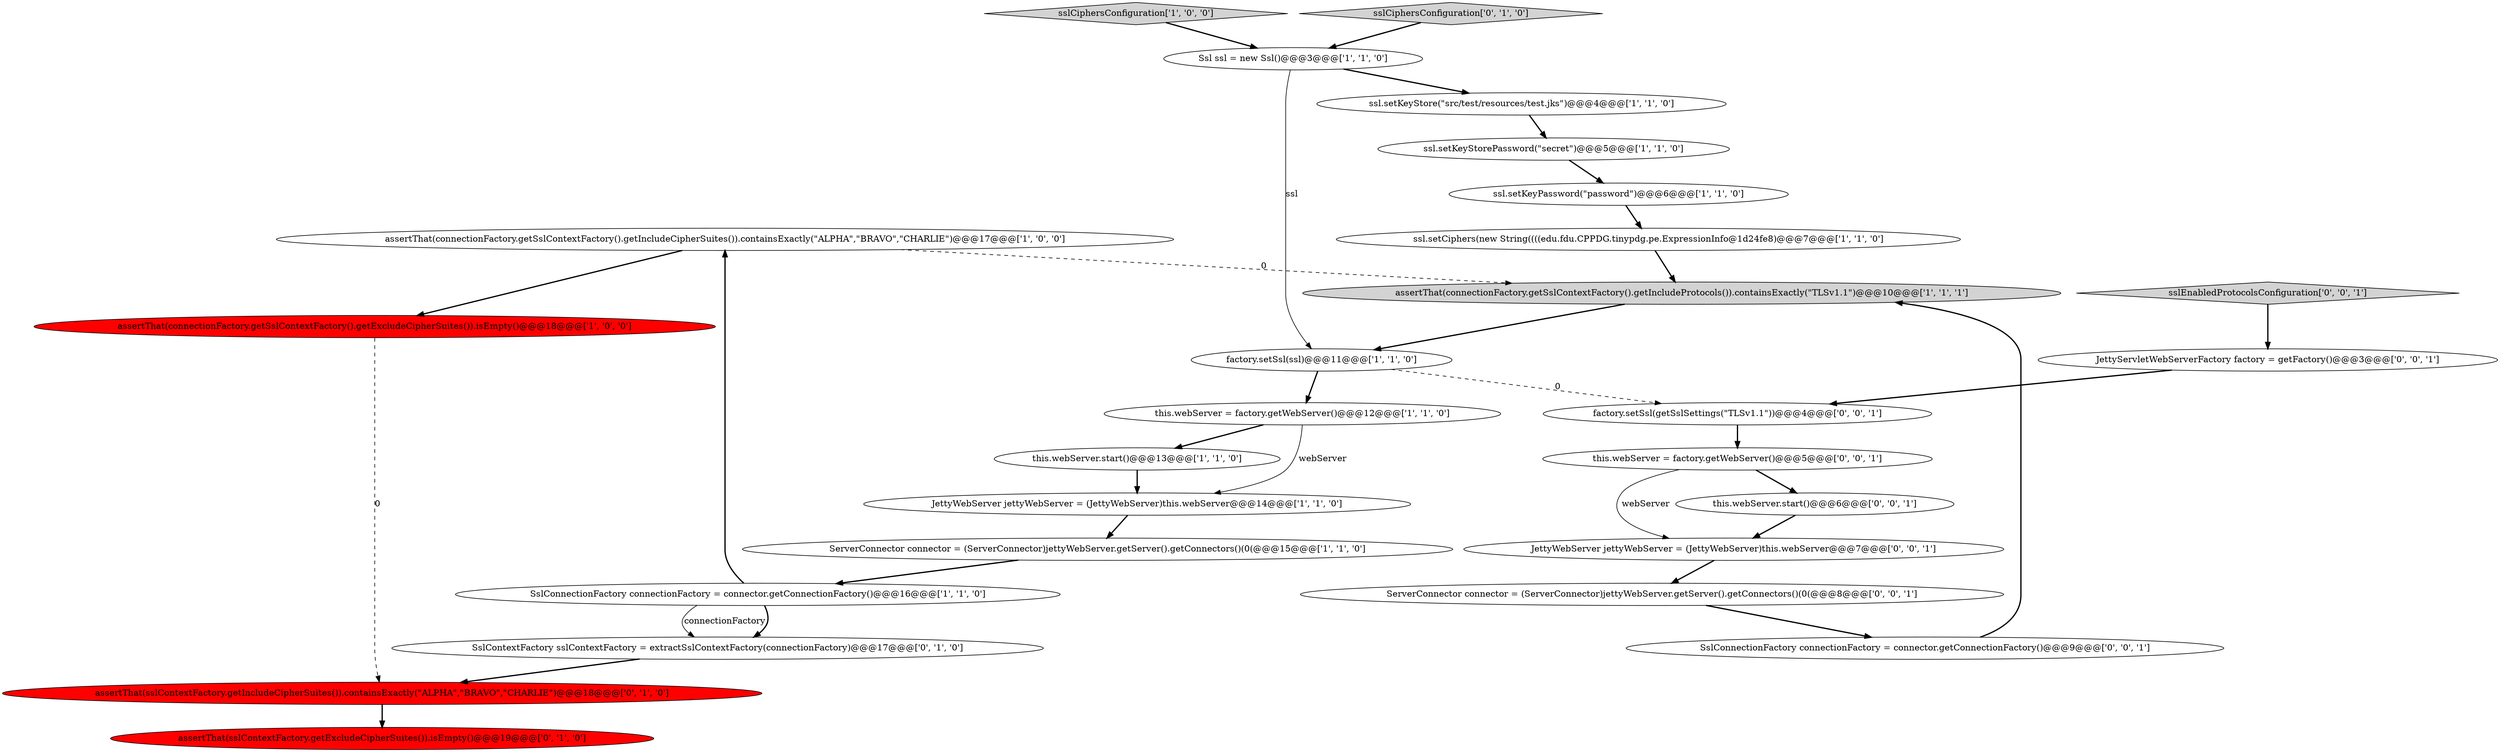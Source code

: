 digraph {
6 [style = filled, label = "assertThat(connectionFactory.getSslContextFactory().getIncludeCipherSuites()).containsExactly(\"ALPHA\",\"BRAVO\",\"CHARLIE\")@@@17@@@['1', '0', '0']", fillcolor = white, shape = ellipse image = "AAA0AAABBB1BBB"];
20 [style = filled, label = "ServerConnector connector = (ServerConnector)jettyWebServer.getServer().getConnectors()(0(@@@8@@@['0', '0', '1']", fillcolor = white, shape = ellipse image = "AAA0AAABBB3BBB"];
15 [style = filled, label = "assertThat(sslContextFactory.getIncludeCipherSuites()).containsExactly(\"ALPHA\",\"BRAVO\",\"CHARLIE\")@@@18@@@['0', '1', '0']", fillcolor = red, shape = ellipse image = "AAA1AAABBB2BBB"];
18 [style = filled, label = "SslContextFactory sslContextFactory = extractSslContextFactory(connectionFactory)@@@17@@@['0', '1', '0']", fillcolor = white, shape = ellipse image = "AAA0AAABBB2BBB"];
22 [style = filled, label = "JettyWebServer jettyWebServer = (JettyWebServer)this.webServer@@@7@@@['0', '0', '1']", fillcolor = white, shape = ellipse image = "AAA0AAABBB3BBB"];
10 [style = filled, label = "sslCiphersConfiguration['1', '0', '0']", fillcolor = lightgray, shape = diamond image = "AAA0AAABBB1BBB"];
24 [style = filled, label = "factory.setSsl(getSslSettings(\"TLSv1.1\"))@@@4@@@['0', '0', '1']", fillcolor = white, shape = ellipse image = "AAA0AAABBB3BBB"];
26 [style = filled, label = "this.webServer.start()@@@6@@@['0', '0', '1']", fillcolor = white, shape = ellipse image = "AAA0AAABBB3BBB"];
23 [style = filled, label = "sslEnabledProtocolsConfiguration['0', '0', '1']", fillcolor = lightgray, shape = diamond image = "AAA0AAABBB3BBB"];
3 [style = filled, label = "SslConnectionFactory connectionFactory = connector.getConnectionFactory()@@@16@@@['1', '1', '0']", fillcolor = white, shape = ellipse image = "AAA0AAABBB1BBB"];
14 [style = filled, label = "ssl.setCiphers(new String((((edu.fdu.CPPDG.tinypdg.pe.ExpressionInfo@1d24fe8)@@@7@@@['1', '1', '0']", fillcolor = white, shape = ellipse image = "AAA0AAABBB1BBB"];
25 [style = filled, label = "JettyServletWebServerFactory factory = getFactory()@@@3@@@['0', '0', '1']", fillcolor = white, shape = ellipse image = "AAA0AAABBB3BBB"];
16 [style = filled, label = "sslCiphersConfiguration['0', '1', '0']", fillcolor = lightgray, shape = diamond image = "AAA0AAABBB2BBB"];
12 [style = filled, label = "ssl.setKeyStorePassword(\"secret\")@@@5@@@['1', '1', '0']", fillcolor = white, shape = ellipse image = "AAA0AAABBB1BBB"];
9 [style = filled, label = "assertThat(connectionFactory.getSslContextFactory().getExcludeCipherSuites()).isEmpty()@@@18@@@['1', '0', '0']", fillcolor = red, shape = ellipse image = "AAA1AAABBB1BBB"];
21 [style = filled, label = "SslConnectionFactory connectionFactory = connector.getConnectionFactory()@@@9@@@['0', '0', '1']", fillcolor = white, shape = ellipse image = "AAA0AAABBB3BBB"];
4 [style = filled, label = "factory.setSsl(ssl)@@@11@@@['1', '1', '0']", fillcolor = white, shape = ellipse image = "AAA0AAABBB1BBB"];
5 [style = filled, label = "this.webServer.start()@@@13@@@['1', '1', '0']", fillcolor = white, shape = ellipse image = "AAA0AAABBB1BBB"];
0 [style = filled, label = "assertThat(connectionFactory.getSslContextFactory().getIncludeProtocols()).containsExactly(\"TLSv1.1\")@@@10@@@['1', '1', '1']", fillcolor = lightgray, shape = ellipse image = "AAA0AAABBB1BBB"];
11 [style = filled, label = "ssl.setKeyStore(\"src/test/resources/test.jks\")@@@4@@@['1', '1', '0']", fillcolor = white, shape = ellipse image = "AAA0AAABBB1BBB"];
13 [style = filled, label = "ssl.setKeyPassword(\"password\")@@@6@@@['1', '1', '0']", fillcolor = white, shape = ellipse image = "AAA0AAABBB1BBB"];
8 [style = filled, label = "ServerConnector connector = (ServerConnector)jettyWebServer.getServer().getConnectors()(0(@@@15@@@['1', '1', '0']", fillcolor = white, shape = ellipse image = "AAA0AAABBB1BBB"];
1 [style = filled, label = "JettyWebServer jettyWebServer = (JettyWebServer)this.webServer@@@14@@@['1', '1', '0']", fillcolor = white, shape = ellipse image = "AAA0AAABBB1BBB"];
19 [style = filled, label = "this.webServer = factory.getWebServer()@@@5@@@['0', '0', '1']", fillcolor = white, shape = ellipse image = "AAA0AAABBB3BBB"];
2 [style = filled, label = "this.webServer = factory.getWebServer()@@@12@@@['1', '1', '0']", fillcolor = white, shape = ellipse image = "AAA0AAABBB1BBB"];
7 [style = filled, label = "Ssl ssl = new Ssl()@@@3@@@['1', '1', '0']", fillcolor = white, shape = ellipse image = "AAA0AAABBB1BBB"];
17 [style = filled, label = "assertThat(sslContextFactory.getExcludeCipherSuites()).isEmpty()@@@19@@@['0', '1', '0']", fillcolor = red, shape = ellipse image = "AAA1AAABBB2BBB"];
23->25 [style = bold, label=""];
7->11 [style = bold, label=""];
1->8 [style = bold, label=""];
24->19 [style = bold, label=""];
21->0 [style = bold, label=""];
7->4 [style = solid, label="ssl"];
6->0 [style = dashed, label="0"];
8->3 [style = bold, label=""];
18->15 [style = bold, label=""];
16->7 [style = bold, label=""];
3->6 [style = bold, label=""];
2->1 [style = solid, label="webServer"];
11->12 [style = bold, label=""];
3->18 [style = solid, label="connectionFactory"];
4->2 [style = bold, label=""];
10->7 [style = bold, label=""];
26->22 [style = bold, label=""];
3->18 [style = bold, label=""];
20->21 [style = bold, label=""];
12->13 [style = bold, label=""];
5->1 [style = bold, label=""];
25->24 [style = bold, label=""];
15->17 [style = bold, label=""];
14->0 [style = bold, label=""];
22->20 [style = bold, label=""];
9->15 [style = dashed, label="0"];
0->4 [style = bold, label=""];
19->26 [style = bold, label=""];
19->22 [style = solid, label="webServer"];
4->24 [style = dashed, label="0"];
6->9 [style = bold, label=""];
13->14 [style = bold, label=""];
2->5 [style = bold, label=""];
}
